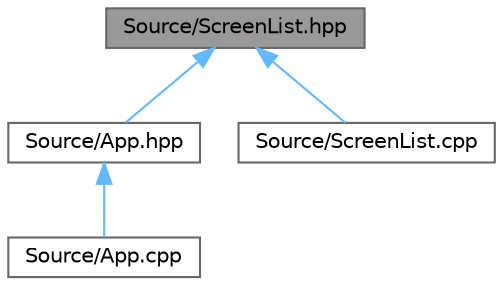 digraph "Source/ScreenList.hpp"
{
 // INTERACTIVE_SVG=YES
 // LATEX_PDF_SIZE
  bgcolor="transparent";
  edge [fontname=Helvetica,fontsize=10,labelfontname=Helvetica,labelfontsize=10];
  node [fontname=Helvetica,fontsize=10,shape=box,height=0.2,width=0.4];
  Node1 [label="Source/ScreenList.hpp",height=0.2,width=0.4,color="gray40", fillcolor="grey60", style="filled", fontcolor="black",tooltip=" "];
  Node1 -> Node2 [dir="back",color="steelblue1",style="solid"];
  Node2 [label="Source/App.hpp",height=0.2,width=0.4,color="grey40", fillcolor="white", style="filled",URL="$_app_8hpp.html",tooltip=" "];
  Node2 -> Node3 [dir="back",color="steelblue1",style="solid"];
  Node3 [label="Source/App.cpp",height=0.2,width=0.4,color="grey40", fillcolor="white", style="filled",URL="$_app_8cpp.html",tooltip=" "];
  Node1 -> Node4 [dir="back",color="steelblue1",style="solid"];
  Node4 [label="Source/ScreenList.cpp",height=0.2,width=0.4,color="grey40", fillcolor="white", style="filled",URL="$_screen_list_8cpp.html",tooltip=" "];
}
